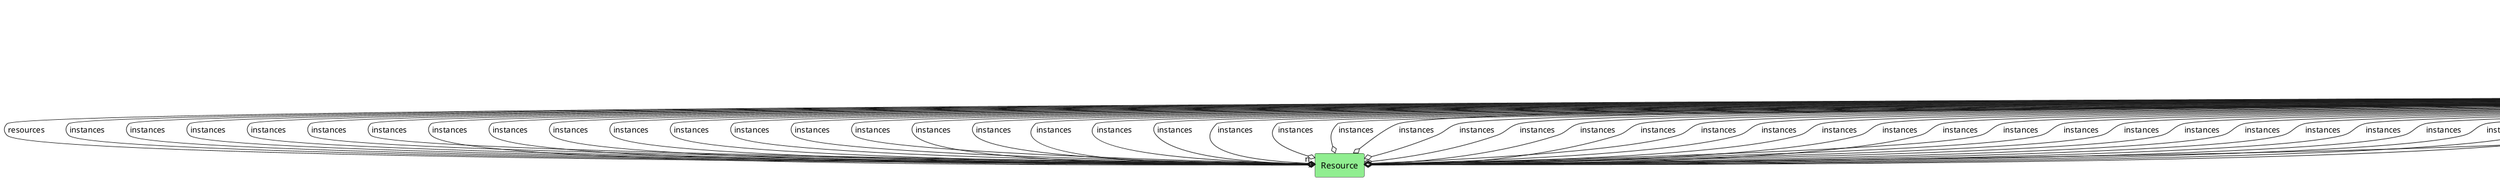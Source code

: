 @startuml

class "ServiceInstance" as Model {

 
}

rectangle "Image" as Image #lightblue {
}

Model o--> "1" Image : image


rectangle "DataInstance" as DataInstance #lightblue {
}

Model o--> "n" DataInstance : data


rectangle "Resource" as Resource #lightblue {
}

Model o--> "n" Resource : resources


rectangle "Servicelet" as Servicelet #lightblue {
}

Model o--> "1" Servicelet : servicelet


rectangle "StackInstance" as StackInstance #lightblue {
}

Model o--> "1" StackInstance : stack


rectangle "RunScript" as RunScript #lightblue {
}

Model *--> "n" RunScript : runScripts




    rectangle "RunScript" as RunScript #lightgreen {
    }
    
        RunScript   o--> "1" Model : "owner"
    
    rectangle "Servicelet" as Servicelet #lightgreen {
    }
    
        Servicelet   o--> "n" Model : "instances"
    
    rectangle "StackInstance" as StackInstance #lightgreen {
    }
    
        StackInstance   *--> "n" Model : "services"
    
    rectangle "Resource" as Resource #lightgreen {
    }
    
        Resource   o--> "n" Model : "instances"
    
    rectangle "RunScript" as RunScript #lightgreen {
    }
    
        RunScript   o--> "1" Model : "owner"
    
    rectangle "Servicelet" as Servicelet #lightgreen {
    }
    
        Servicelet   o--> "n" Model : "instances"
    
    rectangle "StackInstance" as StackInstance #lightgreen {
    }
    
        StackInstance   *--> "n" Model : "services"
    
    rectangle "Resource" as Resource #lightgreen {
    }
    
        Resource   o--> "n" Model : "instances"
    
    rectangle "RunScript" as RunScript #lightgreen {
    }
    
        RunScript   o--> "1" Model : "owner"
    
    rectangle "Servicelet" as Servicelet #lightgreen {
    }
    
        Servicelet   o--> "n" Model : "instances"
    
    rectangle "StackInstance" as StackInstance #lightgreen {
    }
    
        StackInstance   *--> "n" Model : "services"
    
    rectangle "Resource" as Resource #lightgreen {
    }
    
        Resource   o--> "n" Model : "instances"
    
    rectangle "RunScript" as RunScript #lightgreen {
    }
    
        RunScript   o--> "1" Model : "owner"
    
    rectangle "Servicelet" as Servicelet #lightgreen {
    }
    
        Servicelet   o--> "n" Model : "instances"
    
    rectangle "StackInstance" as StackInstance #lightgreen {
    }
    
        StackInstance   *--> "n" Model : "services"
    
    rectangle "Resource" as Resource #lightgreen {
    }
    
        Resource   o--> "n" Model : "instances"
    
    rectangle "RunScript" as RunScript #lightgreen {
    }
    
        RunScript   o--> "1" Model : "owner"
    
    rectangle "Servicelet" as Servicelet #lightgreen {
    }
    
        Servicelet   o--> "n" Model : "instances"
    
    rectangle "StackInstance" as StackInstance #lightgreen {
    }
    
        StackInstance   *--> "n" Model : "services"
    
    rectangle "Resource" as Resource #lightgreen {
    }
    
        Resource   o--> "n" Model : "instances"
    
    rectangle "RunScript" as RunScript #lightgreen {
    }
    
        RunScript   o--> "1" Model : "owner"
    
    rectangle "Servicelet" as Servicelet #lightgreen {
    }
    
        Servicelet   o--> "n" Model : "instances"
    
    rectangle "StackInstance" as StackInstance #lightgreen {
    }
    
        StackInstance   *--> "n" Model : "services"
    
    rectangle "Resource" as Resource #lightgreen {
    }
    
        Resource   o--> "n" Model : "instances"
    
    rectangle "RunScript" as RunScript #lightgreen {
    }
    
        RunScript   o--> "1" Model : "owner"
    
    rectangle "Servicelet" as Servicelet #lightgreen {
    }
    
        Servicelet   o--> "n" Model : "instances"
    
    rectangle "StackInstance" as StackInstance #lightgreen {
    }
    
        StackInstance   *--> "n" Model : "services"
    
    rectangle "Resource" as Resource #lightgreen {
    }
    
        Resource   o--> "n" Model : "instances"
    
    rectangle "RunScript" as RunScript #lightgreen {
    }
    
        RunScript   o--> "1" Model : "owner"
    
    rectangle "Servicelet" as Servicelet #lightgreen {
    }
    
        Servicelet   o--> "n" Model : "instances"
    
    rectangle "StackInstance" as StackInstance #lightgreen {
    }
    
        StackInstance   *--> "n" Model : "services"
    
    rectangle "Resource" as Resource #lightgreen {
    }
    
        Resource   o--> "n" Model : "instances"
    
    rectangle "RunScript" as RunScript #lightgreen {
    }
    
        RunScript   o--> "1" Model : "owner"
    
    rectangle "Servicelet" as Servicelet #lightgreen {
    }
    
        Servicelet   o--> "n" Model : "instances"
    
    rectangle "StackInstance" as StackInstance #lightgreen {
    }
    
        StackInstance   *--> "n" Model : "services"
    
    rectangle "Resource" as Resource #lightgreen {
    }
    
        Resource   o--> "n" Model : "instances"
    
    rectangle "RunScript" as RunScript #lightgreen {
    }
    
        RunScript   o--> "1" Model : "owner"
    
    rectangle "Servicelet" as Servicelet #lightgreen {
    }
    
        Servicelet   o--> "n" Model : "instances"
    
    rectangle "StackInstance" as StackInstance #lightgreen {
    }
    
        StackInstance   *--> "n" Model : "services"
    
    rectangle "Resource" as Resource #lightgreen {
    }
    
        Resource   o--> "n" Model : "instances"
    
    rectangle "RunScript" as RunScript #lightgreen {
    }
    
        RunScript   o--> "1" Model : "owner"
    
    rectangle "Servicelet" as Servicelet #lightgreen {
    }
    
        Servicelet   o--> "n" Model : "instances"
    
    rectangle "StackInstance" as StackInstance #lightgreen {
    }
    
        StackInstance   *--> "n" Model : "services"
    
    rectangle "Resource" as Resource #lightgreen {
    }
    
        Resource   o--> "n" Model : "instances"
    
    rectangle "RunScript" as RunScript #lightgreen {
    }
    
        RunScript   o--> "1" Model : "owner"
    
    rectangle "Servicelet" as Servicelet #lightgreen {
    }
    
        Servicelet   o--> "n" Model : "instances"
    
    rectangle "StackInstance" as StackInstance #lightgreen {
    }
    
        StackInstance   *--> "n" Model : "services"
    
    rectangle "Resource" as Resource #lightgreen {
    }
    
        Resource   o--> "n" Model : "instances"
    
    rectangle "RunScript" as RunScript #lightgreen {
    }
    
        RunScript   o--> "1" Model : "owner"
    
    rectangle "Servicelet" as Servicelet #lightgreen {
    }
    
        Servicelet   o--> "n" Model : "instances"
    
    rectangle "StackInstance" as StackInstance #lightgreen {
    }
    
        StackInstance   *--> "n" Model : "services"
    
    rectangle "Resource" as Resource #lightgreen {
    }
    
        Resource   o--> "n" Model : "instances"
    
    rectangle "RunScript" as RunScript #lightgreen {
    }
    
        RunScript   o--> "1" Model : "owner"
    
    rectangle "Servicelet" as Servicelet #lightgreen {
    }
    
        Servicelet   o--> "n" Model : "instances"
    
    rectangle "StackInstance" as StackInstance #lightgreen {
    }
    
        StackInstance   *--> "n" Model : "services"
    
    rectangle "Resource" as Resource #lightgreen {
    }
    
        Resource   o--> "n" Model : "instances"
    
    rectangle "RunScript" as RunScript #lightgreen {
    }
    
        RunScript   o--> "1" Model : "owner"
    
    rectangle "Servicelet" as Servicelet #lightgreen {
    }
    
        Servicelet   o--> "n" Model : "instances"
    
    rectangle "StackInstance" as StackInstance #lightgreen {
    }
    
        StackInstance   *--> "n" Model : "services"
    
    rectangle "Resource" as Resource #lightgreen {
    }
    
        Resource   o--> "n" Model : "instances"
    
    rectangle "RunScript" as RunScript #lightgreen {
    }
    
        RunScript   o--> "1" Model : "owner"
    
    rectangle "Servicelet" as Servicelet #lightgreen {
    }
    
        Servicelet   o--> "n" Model : "instances"
    
    rectangle "StackInstance" as StackInstance #lightgreen {
    }
    
        StackInstance   *--> "n" Model : "services"
    
    rectangle "Resource" as Resource #lightgreen {
    }
    
        Resource   o--> "n" Model : "instances"
    
    rectangle "RunScript" as RunScript #lightgreen {
    }
    
        RunScript   o--> "1" Model : "owner"
    
    rectangle "Servicelet" as Servicelet #lightgreen {
    }
    
        Servicelet   o--> "n" Model : "instances"
    
    rectangle "StackInstance" as StackInstance #lightgreen {
    }
    
        StackInstance   *--> "n" Model : "services"
    
    rectangle "Resource" as Resource #lightgreen {
    }
    
        Resource   o--> "n" Model : "instances"
    
    rectangle "RunScript" as RunScript #lightgreen {
    }
    
        RunScript   o--> "1" Model : "owner"
    
    rectangle "Servicelet" as Servicelet #lightgreen {
    }
    
        Servicelet   o--> "n" Model : "instances"
    
    rectangle "StackInstance" as StackInstance #lightgreen {
    }
    
        StackInstance   *--> "n" Model : "services"
    
    rectangle "Resource" as Resource #lightgreen {
    }
    
        Resource   o--> "n" Model : "instances"
    
    rectangle "RunScript" as RunScript #lightgreen {
    }
    
        RunScript   o--> "1" Model : "owner"
    
    rectangle "Servicelet" as Servicelet #lightgreen {
    }
    
        Servicelet   o--> "n" Model : "instances"
    
    rectangle "StackInstance" as StackInstance #lightgreen {
    }
    
        StackInstance   *--> "n" Model : "services"
    
    rectangle "Resource" as Resource #lightgreen {
    }
    
        Resource   o--> "n" Model : "instances"
    
    rectangle "RunScript" as RunScript #lightgreen {
    }
    
        RunScript   o--> "1" Model : "owner"
    
    rectangle "Servicelet" as Servicelet #lightgreen {
    }
    
        Servicelet   o--> "n" Model : "instances"
    
    rectangle "StackInstance" as StackInstance #lightgreen {
    }
    
        StackInstance   *--> "n" Model : "services"
    
    rectangle "Resource" as Resource #lightgreen {
    }
    
        Resource   o--> "n" Model : "instances"
    
    rectangle "RunScript" as RunScript #lightgreen {
    }
    
        RunScript   o--> "1" Model : "owner"
    
    rectangle "Servicelet" as Servicelet #lightgreen {
    }
    
        Servicelet   o--> "n" Model : "instances"
    
    rectangle "StackInstance" as StackInstance #lightgreen {
    }
    
        StackInstance   *--> "n" Model : "services"
    
    rectangle "Resource" as Resource #lightgreen {
    }
    
        Resource   o--> "n" Model : "instances"
    
    rectangle "RunScript" as RunScript #lightgreen {
    }
    
        RunScript   o--> "1" Model : "owner"
    
    rectangle "Servicelet" as Servicelet #lightgreen {
    }
    
        Servicelet   o--> "n" Model : "instances"
    
    rectangle "StackInstance" as StackInstance #lightgreen {
    }
    
        StackInstance   *--> "n" Model : "services"
    
    rectangle "Resource" as Resource #lightgreen {
    }
    
        Resource   o--> "n" Model : "instances"
    
    rectangle "RunScript" as RunScript #lightgreen {
    }
    
        RunScript   o--> "1" Model : "owner"
    
    rectangle "Servicelet" as Servicelet #lightgreen {
    }
    
        Servicelet   o--> "n" Model : "instances"
    
    rectangle "StackInstance" as StackInstance #lightgreen {
    }
    
        StackInstance   *--> "n" Model : "services"
    
    rectangle "Resource" as Resource #lightgreen {
    }
    
        Resource   o--> "n" Model : "instances"
    
    rectangle "RunScript" as RunScript #lightgreen {
    }
    
        RunScript   o--> "1" Model : "owner"
    
    rectangle "Servicelet" as Servicelet #lightgreen {
    }
    
        Servicelet   o--> "n" Model : "instances"
    
    rectangle "StackInstance" as StackInstance #lightgreen {
    }
    
        StackInstance   *--> "n" Model : "services"
    
    rectangle "Resource" as Resource #lightgreen {
    }
    
        Resource   o--> "n" Model : "instances"
    
    rectangle "RunScript" as RunScript #lightgreen {
    }
    
        RunScript   o--> "1" Model : "owner"
    
    rectangle "Servicelet" as Servicelet #lightgreen {
    }
    
        Servicelet   o--> "n" Model : "instances"
    
    rectangle "StackInstance" as StackInstance #lightgreen {
    }
    
        StackInstance   *--> "n" Model : "services"
    
    rectangle "Resource" as Resource #lightgreen {
    }
    
        Resource   o--> "n" Model : "instances"
    
    rectangle "RunScript" as RunScript #lightgreen {
    }
    
        RunScript   o--> "1" Model : "owner"
    
    rectangle "Servicelet" as Servicelet #lightgreen {
    }
    
        Servicelet   o--> "n" Model : "instances"
    
    rectangle "StackInstance" as StackInstance #lightgreen {
    }
    
        StackInstance   *--> "n" Model : "services"
    
    rectangle "Resource" as Resource #lightgreen {
    }
    
        Resource   o--> "n" Model : "instances"
    
    rectangle "RunScript" as RunScript #lightgreen {
    }
    
        RunScript   o--> "1" Model : "owner"
    
    rectangle "Servicelet" as Servicelet #lightgreen {
    }
    
        Servicelet   o--> "n" Model : "instances"
    
    rectangle "StackInstance" as StackInstance #lightgreen {
    }
    
        StackInstance   *--> "n" Model : "services"
    
    rectangle "Resource" as Resource #lightgreen {
    }
    
        Resource   o--> "n" Model : "instances"
    
    rectangle "RunScript" as RunScript #lightgreen {
    }
    
        RunScript   o--> "1" Model : "owner"
    
    rectangle "Servicelet" as Servicelet #lightgreen {
    }
    
        Servicelet   o--> "n" Model : "instances"
    
    rectangle "StackInstance" as StackInstance #lightgreen {
    }
    
        StackInstance   *--> "n" Model : "services"
    
    rectangle "Resource" as Resource #lightgreen {
    }
    
        Resource   o--> "n" Model : "instances"
    
    rectangle "RunScript" as RunScript #lightgreen {
    }
    
        RunScript   o--> "1" Model : "owner"
    
    rectangle "Servicelet" as Servicelet #lightgreen {
    }
    
        Servicelet   o--> "n" Model : "instances"
    
    rectangle "StackInstance" as StackInstance #lightgreen {
    }
    
        StackInstance   *--> "n" Model : "services"
    
    rectangle "Resource" as Resource #lightgreen {
    }
    
        Resource   o--> "n" Model : "instances"
    
    rectangle "RunScript" as RunScript #lightgreen {
    }
    
        RunScript   o--> "1" Model : "owner"
    
    rectangle "Servicelet" as Servicelet #lightgreen {
    }
    
        Servicelet   o--> "n" Model : "instances"
    
    rectangle "StackInstance" as StackInstance #lightgreen {
    }
    
        StackInstance   *--> "n" Model : "services"
    
    rectangle "Resource" as Resource #lightgreen {
    }
    
        Resource   o--> "n" Model : "instances"
    
    rectangle "RunScript" as RunScript #lightgreen {
    }
    
        RunScript   o--> "1" Model : "owner"
    
    rectangle "Servicelet" as Servicelet #lightgreen {
    }
    
        Servicelet   o--> "n" Model : "instances"
    
    rectangle "StackInstance" as StackInstance #lightgreen {
    }
    
        StackInstance   *--> "n" Model : "services"
    
    rectangle "Resource" as Resource #lightgreen {
    }
    
        Resource   o--> "n" Model : "instances"
    
    rectangle "RunScript" as RunScript #lightgreen {
    }
    
        RunScript   o--> "1" Model : "owner"
    
    rectangle "Servicelet" as Servicelet #lightgreen {
    }
    
        Servicelet   o--> "n" Model : "instances"
    
    rectangle "StackInstance" as StackInstance #lightgreen {
    }
    
        StackInstance   *--> "n" Model : "services"
    
    rectangle "Resource" as Resource #lightgreen {
    }
    
        Resource   o--> "n" Model : "instances"
    
    rectangle "RunScript" as RunScript #lightgreen {
    }
    
        RunScript   o--> "1" Model : "owner"
    
    rectangle "Servicelet" as Servicelet #lightgreen {
    }
    
        Servicelet   o--> "n" Model : "instances"
    
    rectangle "StackInstance" as StackInstance #lightgreen {
    }
    
        StackInstance   *--> "n" Model : "services"
    
    rectangle "Resource" as Resource #lightgreen {
    }
    
        Resource   o--> "n" Model : "instances"
    
    rectangle "RunScript" as RunScript #lightgreen {
    }
    
        RunScript   o--> "1" Model : "owner"
    
    rectangle "Servicelet" as Servicelet #lightgreen {
    }
    
        Servicelet   o--> "n" Model : "instances"
    
    rectangle "StackInstance" as StackInstance #lightgreen {
    }
    
        StackInstance   *--> "n" Model : "services"
    
    rectangle "Resource" as Resource #lightgreen {
    }
    
        Resource   o--> "n" Model : "instances"
    
    rectangle "RunScript" as RunScript #lightgreen {
    }
    
        RunScript   o--> "1" Model : "owner"
    
    rectangle "Servicelet" as Servicelet #lightgreen {
    }
    
        Servicelet   o--> "n" Model : "instances"
    
    rectangle "StackInstance" as StackInstance #lightgreen {
    }
    
        StackInstance   *--> "n" Model : "services"
    
    rectangle "Resource" as Resource #lightgreen {
    }
    
        Resource   o--> "n" Model : "instances"
    
    rectangle "RunScript" as RunScript #lightgreen {
    }
    
        RunScript   o--> "1" Model : "owner"
    
    rectangle "Servicelet" as Servicelet #lightgreen {
    }
    
        Servicelet   o--> "n" Model : "instances"
    
    rectangle "StackInstance" as StackInstance #lightgreen {
    }
    
        StackInstance   *--> "n" Model : "services"
    
    rectangle "Resource" as Resource #lightgreen {
    }
    
        Resource   o--> "n" Model : "instances"
    
    rectangle "RunScript" as RunScript #lightgreen {
    }
    
        RunScript   o--> "1" Model : "owner"
    
    rectangle "Servicelet" as Servicelet #lightgreen {
    }
    
        Servicelet   o--> "n" Model : "instances"
    
    rectangle "StackInstance" as StackInstance #lightgreen {
    }
    
        StackInstance   *--> "n" Model : "services"
    
    rectangle "Resource" as Resource #lightgreen {
    }
    
        Resource   o--> "n" Model : "instances"
    
    rectangle "RunScript" as RunScript #lightgreen {
    }
    
        RunScript   o--> "1" Model : "owner"
    
    rectangle "Servicelet" as Servicelet #lightgreen {
    }
    
        Servicelet   o--> "n" Model : "instances"
    
    rectangle "StackInstance" as StackInstance #lightgreen {
    }
    
        StackInstance   *--> "n" Model : "services"
    
    rectangle "Resource" as Resource #lightgreen {
    }
    
        Resource   o--> "n" Model : "instances"
    
    rectangle "RunScript" as RunScript #lightgreen {
    }
    
        RunScript   o--> "1" Model : "owner"
    
    rectangle "Servicelet" as Servicelet #lightgreen {
    }
    
        Servicelet   o--> "n" Model : "instances"
    
    rectangle "StackInstance" as StackInstance #lightgreen {
    }
    
        StackInstance   *--> "n" Model : "services"
    
    rectangle "Resource" as Resource #lightgreen {
    }
    
        Resource   o--> "n" Model : "instances"
    
    rectangle "RunScript" as RunScript #lightgreen {
    }
    
        RunScript   o--> "1" Model : "owner"
    
    rectangle "Servicelet" as Servicelet #lightgreen {
    }
    
        Servicelet   o--> "n" Model : "instances"
    
    rectangle "Stacklet" as Stacklet #lightgreen {
    }
    
        Stacklet   o--> "n" Model : "instances"
    
    rectangle "StackInstance" as StackInstance #lightgreen {
    }
    
        StackInstance   *--> "n" Model : "services"
    
    rectangle "Resource" as Resource #lightgreen {
    }
    
        Resource   o--> "n" Model : "instances"
    
    rectangle "RunScript" as RunScript #lightgreen {
    }
    
        RunScript   o--> "1" Model : "owner"
    
    rectangle "Servicelet" as Servicelet #lightgreen {
    }
    
        Servicelet   o--> "n" Model : "instances"
    
    rectangle "Stacklet" as Stacklet #lightgreen {
    }
    
        Stacklet   o--> "n" Model : "instances"
    
    rectangle "StackInstance" as StackInstance #lightgreen {
    }
    
        StackInstance   *--> "n" Model : "services"
    
    rectangle "Resource" as Resource #lightgreen {
    }
    
        Resource   o--> "n" Model : "instances"
    
    rectangle "RunScript" as RunScript #lightgreen {
    }
    
        RunScript   o--> "1" Model : "owner"
    
    rectangle "Servicelet" as Servicelet #lightgreen {
    }
    
        Servicelet   o--> "n" Model : "instances"
    
    rectangle "Stacklet" as Stacklet #lightgreen {
    }
    
        Stacklet   o--> "n" Model : "instances"
    
    rectangle "StackInstance" as StackInstance #lightgreen {
    }
    
        StackInstance   *--> "n" Model : "services"
    
    rectangle "AcceleratorResource" as AcceleratorResource #lightgreen {
    }
    
        AcceleratorResource   o--> "n" Model : "instances"
    
    rectangle "ComputeResource" as ComputeResource #lightgreen {
    }
    
        ComputeResource   o--> "n" Model : "instances"
    
    rectangle "NetworkResource" as NetworkResource #lightgreen {
    }
    
        NetworkResource   o--> "n" Model : "instances"
    
    rectangle "Resource" as Resource #lightgreen {
    }
    
        Resource   o--> "n" Model : "instances"
    
    rectangle "StorageResource" as StorageResource #lightgreen {
    }
    
        StorageResource   o--> "n" Model : "instances"
    
    rectangle "RunScript" as RunScript #lightgreen {
    }
    
        RunScript   o--> "1" Model : "owner"
    
    rectangle "Servicelet" as Servicelet #lightgreen {
    }
    
        Servicelet   o--> "n" Model : "instances"
    
    rectangle "Stacklet" as Stacklet #lightgreen {
    }
    
        Stacklet   o--> "n" Model : "instances"
    
    rectangle "StackInstance" as StackInstance #lightgreen {
    }
    
        StackInstance   *--> "n" Model : "services"
    
    rectangle "AcceleratorResource" as AcceleratorResource #lightgreen {
    }
    
        AcceleratorResource   o--> "n" Model : "instances"
    
    rectangle "ComputeResource" as ComputeResource #lightgreen {
    }
    
        ComputeResource   o--> "n" Model : "instances"
    
    rectangle "NetworkResource" as NetworkResource #lightgreen {
    }
    
        NetworkResource   o--> "n" Model : "instances"
    
    rectangle "Resource" as Resource #lightgreen {
    }
    
        Resource   o--> "n" Model : "instances"
    
    rectangle "StorageResource" as StorageResource #lightgreen {
    }
    
        StorageResource   o--> "n" Model : "instances"
    
    rectangle "RunScript" as RunScript #lightgreen {
    }
    
        RunScript   o--> "1" Model : "owner"
    
    rectangle "Servicelet" as Servicelet #lightgreen {
    }
    
        Servicelet   o--> "n" Model : "instances"
    
    rectangle "Stacklet" as Stacklet #lightgreen {
    }
    
        Stacklet   o--> "n" Model : "instances"
    
    rectangle "StackInstance" as StackInstance #lightgreen {
    }
    
        StackInstance   *--> "n" Model : "services"
    
    rectangle "AcceleratorResource" as AcceleratorResource #lightgreen {
    }
    
        AcceleratorResource   o--> "n" Model : "instances"
    
    rectangle "ComputeResource" as ComputeResource #lightgreen {
    }
    
        ComputeResource   o--> "n" Model : "instances"
    
    rectangle "NetworkResource" as NetworkResource #lightgreen {
    }
    
        NetworkResource   o--> "n" Model : "instances"
    
    rectangle "Resource" as Resource #lightgreen {
    }
    
        Resource   o--> "n" Model : "instances"
    
    rectangle "StorageResource" as StorageResource #lightgreen {
    }
    
        StorageResource   o--> "n" Model : "instances"
    

@enduml
